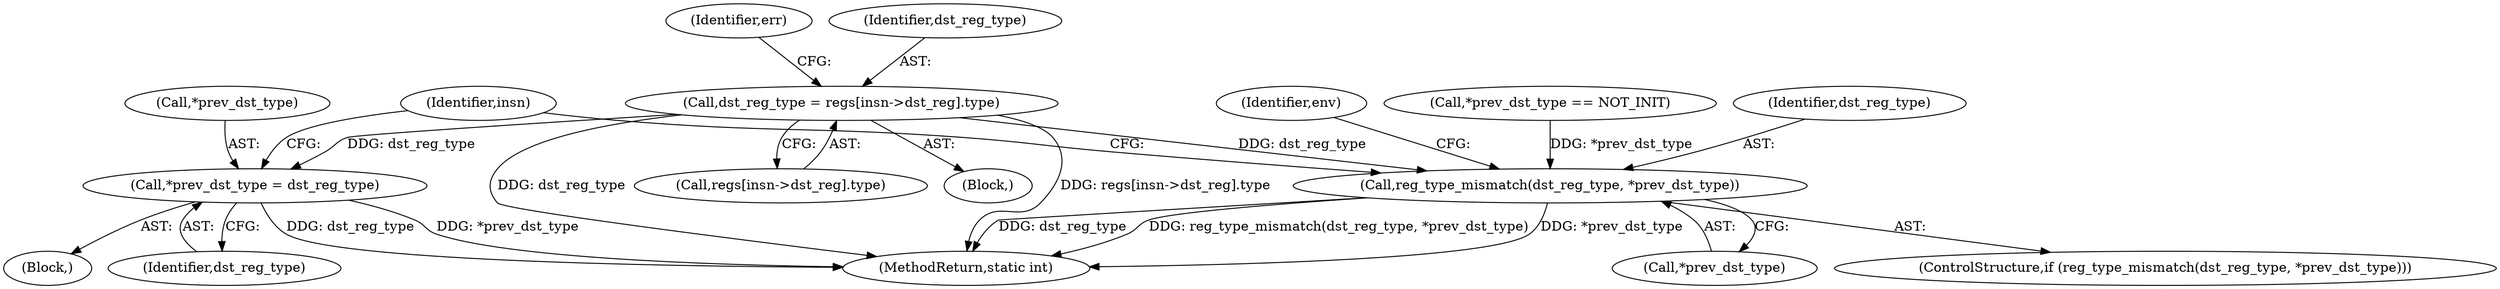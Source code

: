 digraph "0_linux_979d63d50c0c0f7bc537bf821e056cc9fe5abd38_2@array" {
"1000612" [label="(Call,dst_reg_type = regs[insn->dst_reg].type)"];
"1000665" [label="(Call,*prev_dst_type = dst_reg_type)"];
"1000671" [label="(Call,reg_type_mismatch(dst_reg_type, *prev_dst_type))"];
"1000664" [label="(Block,)"];
"1000666" [label="(Call,*prev_dst_type)"];
"1000677" [label="(Identifier,env)"];
"1000622" [label="(Identifier,err)"];
"1000614" [label="(Call,regs[insn->dst_reg].type)"];
"1000660" [label="(Call,*prev_dst_type == NOT_INIT)"];
"1000671" [label="(Call,reg_type_mismatch(dst_reg_type, *prev_dst_type))"];
"1000560" [label="(Block,)"];
"1000673" [label="(Call,*prev_dst_type)"];
"1000668" [label="(Identifier,dst_reg_type)"];
"1000613" [label="(Identifier,dst_reg_type)"];
"1000688" [label="(Identifier,insn)"];
"1000670" [label="(ControlStructure,if (reg_type_mismatch(dst_reg_type, *prev_dst_type)))"];
"1000672" [label="(Identifier,dst_reg_type)"];
"1000665" [label="(Call,*prev_dst_type = dst_reg_type)"];
"1000612" [label="(Call,dst_reg_type = regs[insn->dst_reg].type)"];
"1001174" [label="(MethodReturn,static int)"];
"1000612" -> "1000560"  [label="AST: "];
"1000612" -> "1000614"  [label="CFG: "];
"1000613" -> "1000612"  [label="AST: "];
"1000614" -> "1000612"  [label="AST: "];
"1000622" -> "1000612"  [label="CFG: "];
"1000612" -> "1001174"  [label="DDG: regs[insn->dst_reg].type"];
"1000612" -> "1001174"  [label="DDG: dst_reg_type"];
"1000612" -> "1000665"  [label="DDG: dst_reg_type"];
"1000612" -> "1000671"  [label="DDG: dst_reg_type"];
"1000665" -> "1000664"  [label="AST: "];
"1000665" -> "1000668"  [label="CFG: "];
"1000666" -> "1000665"  [label="AST: "];
"1000668" -> "1000665"  [label="AST: "];
"1000688" -> "1000665"  [label="CFG: "];
"1000665" -> "1001174"  [label="DDG: dst_reg_type"];
"1000665" -> "1001174"  [label="DDG: *prev_dst_type"];
"1000671" -> "1000670"  [label="AST: "];
"1000671" -> "1000673"  [label="CFG: "];
"1000672" -> "1000671"  [label="AST: "];
"1000673" -> "1000671"  [label="AST: "];
"1000677" -> "1000671"  [label="CFG: "];
"1000688" -> "1000671"  [label="CFG: "];
"1000671" -> "1001174"  [label="DDG: dst_reg_type"];
"1000671" -> "1001174"  [label="DDG: reg_type_mismatch(dst_reg_type, *prev_dst_type)"];
"1000671" -> "1001174"  [label="DDG: *prev_dst_type"];
"1000660" -> "1000671"  [label="DDG: *prev_dst_type"];
}
